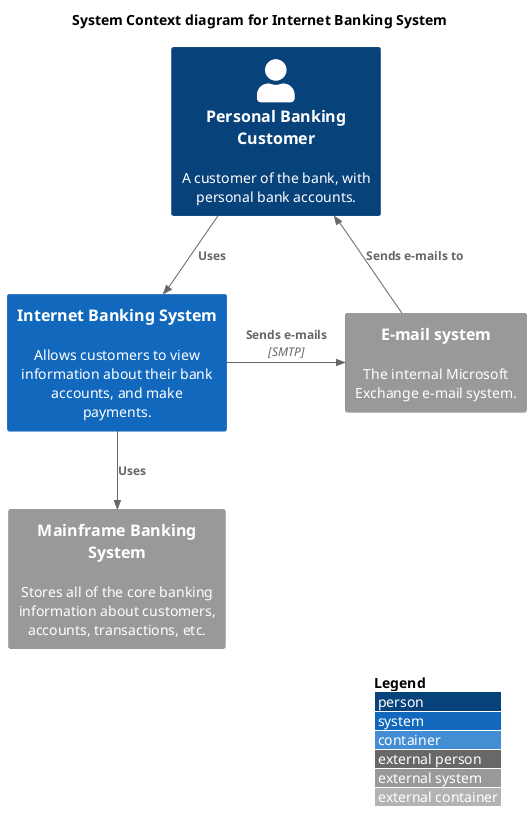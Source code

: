 @startuml c1_context_diagram
!include <C4/C4_Container>

LAYOUT_WITH_LEGEND()

title System Context diagram for Internet Banking System

Person(customer, "Personal Banking Customer", "A customer of the bank, with personal bank accounts.")
System(banking_system, "Internet Banking System", "Allows customers to view information about their bank accounts, and make payments.")

System_Ext(mail_system, "E-mail system", "The internal Microsoft Exchange e-mail system.")
System_Ext(mainframe, "Mainframe Banking System", "Stores all of the core banking information about customers, accounts, transactions, etc.")

Rel(customer, banking_system, "Uses")
Rel_Back(customer, mail_system, "Sends e-mails to")
Rel_Neighbor(banking_system, mail_system, "Sends e-mails", "SMTP")
Rel(banking_system, mainframe, "Uses")
@enduml
